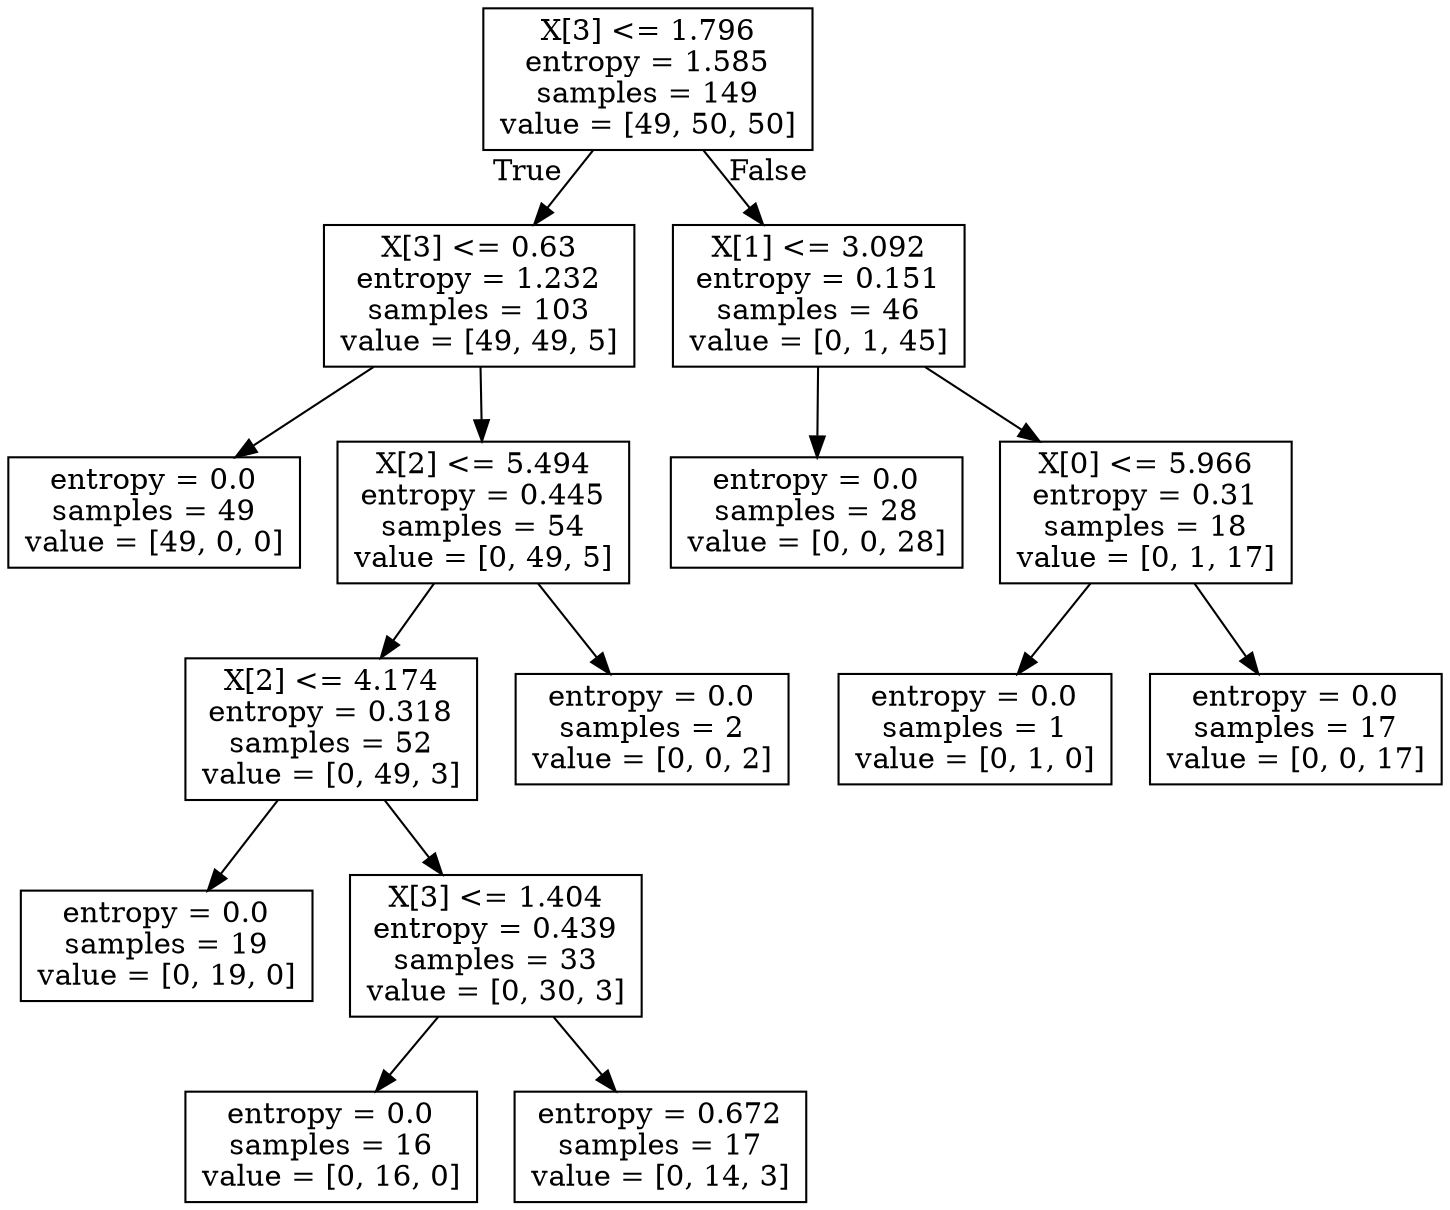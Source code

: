 digraph Tree {
node [shape=box] ;
0 [label="X[3] <= 1.796\nentropy = 1.585\nsamples = 149\nvalue = [49, 50, 50]"] ;
1 [label="X[3] <= 0.63\nentropy = 1.232\nsamples = 103\nvalue = [49, 49, 5]"] ;
0 -> 1 [labeldistance=2.5, labelangle=45, headlabel="True"] ;
2 [label="entropy = 0.0\nsamples = 49\nvalue = [49, 0, 0]"] ;
1 -> 2 ;
3 [label="X[2] <= 5.494\nentropy = 0.445\nsamples = 54\nvalue = [0, 49, 5]"] ;
1 -> 3 ;
4 [label="X[2] <= 4.174\nentropy = 0.318\nsamples = 52\nvalue = [0, 49, 3]"] ;
3 -> 4 ;
5 [label="entropy = 0.0\nsamples = 19\nvalue = [0, 19, 0]"] ;
4 -> 5 ;
6 [label="X[3] <= 1.404\nentropy = 0.439\nsamples = 33\nvalue = [0, 30, 3]"] ;
4 -> 6 ;
7 [label="entropy = 0.0\nsamples = 16\nvalue = [0, 16, 0]"] ;
6 -> 7 ;
8 [label="entropy = 0.672\nsamples = 17\nvalue = [0, 14, 3]"] ;
6 -> 8 ;
9 [label="entropy = 0.0\nsamples = 2\nvalue = [0, 0, 2]"] ;
3 -> 9 ;
10 [label="X[1] <= 3.092\nentropy = 0.151\nsamples = 46\nvalue = [0, 1, 45]"] ;
0 -> 10 [labeldistance=2.5, labelangle=-45, headlabel="False"] ;
11 [label="entropy = 0.0\nsamples = 28\nvalue = [0, 0, 28]"] ;
10 -> 11 ;
12 [label="X[0] <= 5.966\nentropy = 0.31\nsamples = 18\nvalue = [0, 1, 17]"] ;
10 -> 12 ;
13 [label="entropy = 0.0\nsamples = 1\nvalue = [0, 1, 0]"] ;
12 -> 13 ;
14 [label="entropy = 0.0\nsamples = 17\nvalue = [0, 0, 17]"] ;
12 -> 14 ;
}
